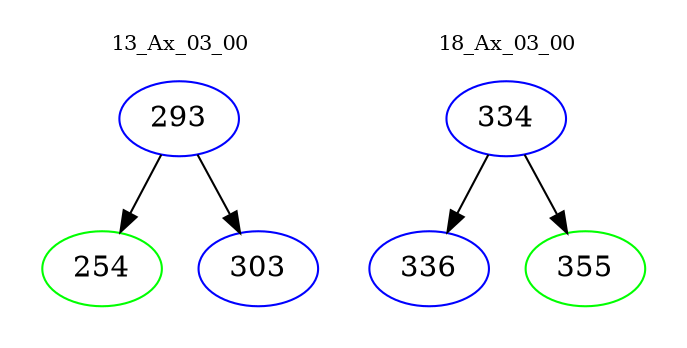 digraph{
subgraph cluster_0 {
color = white
label = "13_Ax_03_00";
fontsize=10;
T0_293 [label="293", color="blue"]
T0_293 -> T0_254 [color="black"]
T0_254 [label="254", color="green"]
T0_293 -> T0_303 [color="black"]
T0_303 [label="303", color="blue"]
}
subgraph cluster_1 {
color = white
label = "18_Ax_03_00";
fontsize=10;
T1_334 [label="334", color="blue"]
T1_334 -> T1_336 [color="black"]
T1_336 [label="336", color="blue"]
T1_334 -> T1_355 [color="black"]
T1_355 [label="355", color="green"]
}
}
